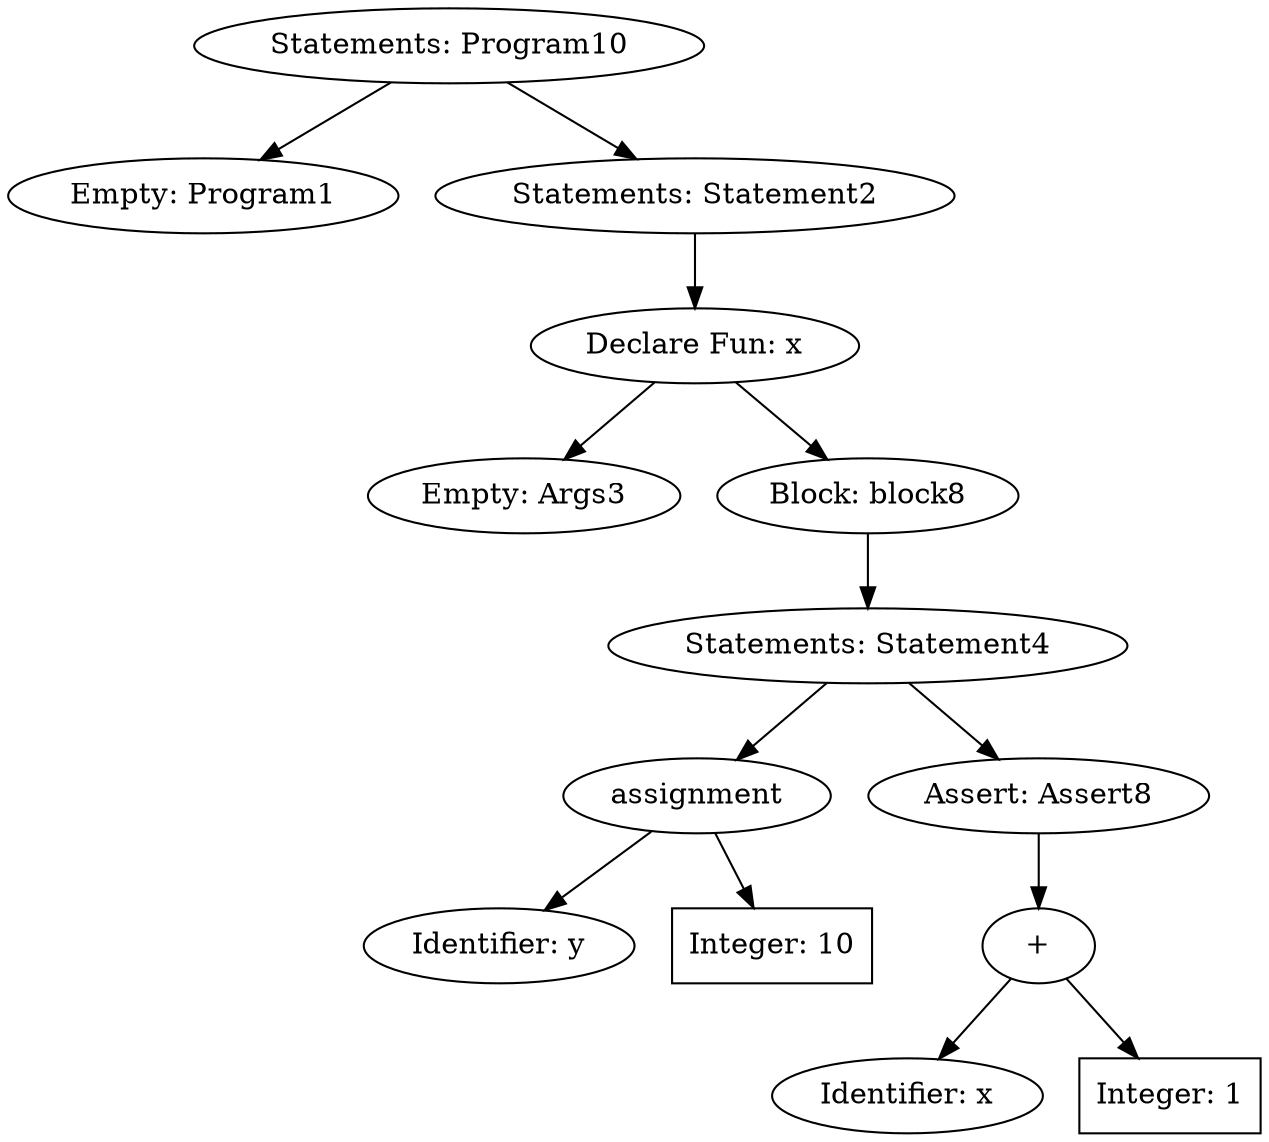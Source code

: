 digraph G {
	Program10 [label="Statements: Program10"]
	Program10 -> Program1;
	Program1 [label="Empty: Program1"]
	Program10 -> Statement2;
	Statement2 [label="Statements: Statement2"]
	Statement2 -> x;
	x [label="Declare Fun: x"]
	x -> Args3;
	Args3 [label="Empty: Args3"]
	x -> block8;
	block8 [label="Block: block8"]
	block8 -> Statement4;
	Statement4 [label="Statements: Statement4"]
	Statement4 -> assignment6;
	assignment6 [label="assignment"]
	assignment6 -> identifire5;
	identifire5 [label="Identifier: y"]
	assignment6 -> INTEGER2;
	INTEGER2 [shape=box,label="Integer: 10"]
	Statement4 -> Assert8;
	Assert8 [label="Assert: Assert8"]
	Assert8 -> BinaryExpression_identifire7PLUSINTEGER4;
	BinaryExpression_identifire7PLUSINTEGER4 [label="+"]
	BinaryExpression_identifire7PLUSINTEGER4 -> identifire7;
	identifire7 [label="Identifier: x"]
	BinaryExpression_identifire7PLUSINTEGER4 -> INTEGER4;
	INTEGER4 [shape=box,label="Integer: 1"]
}
